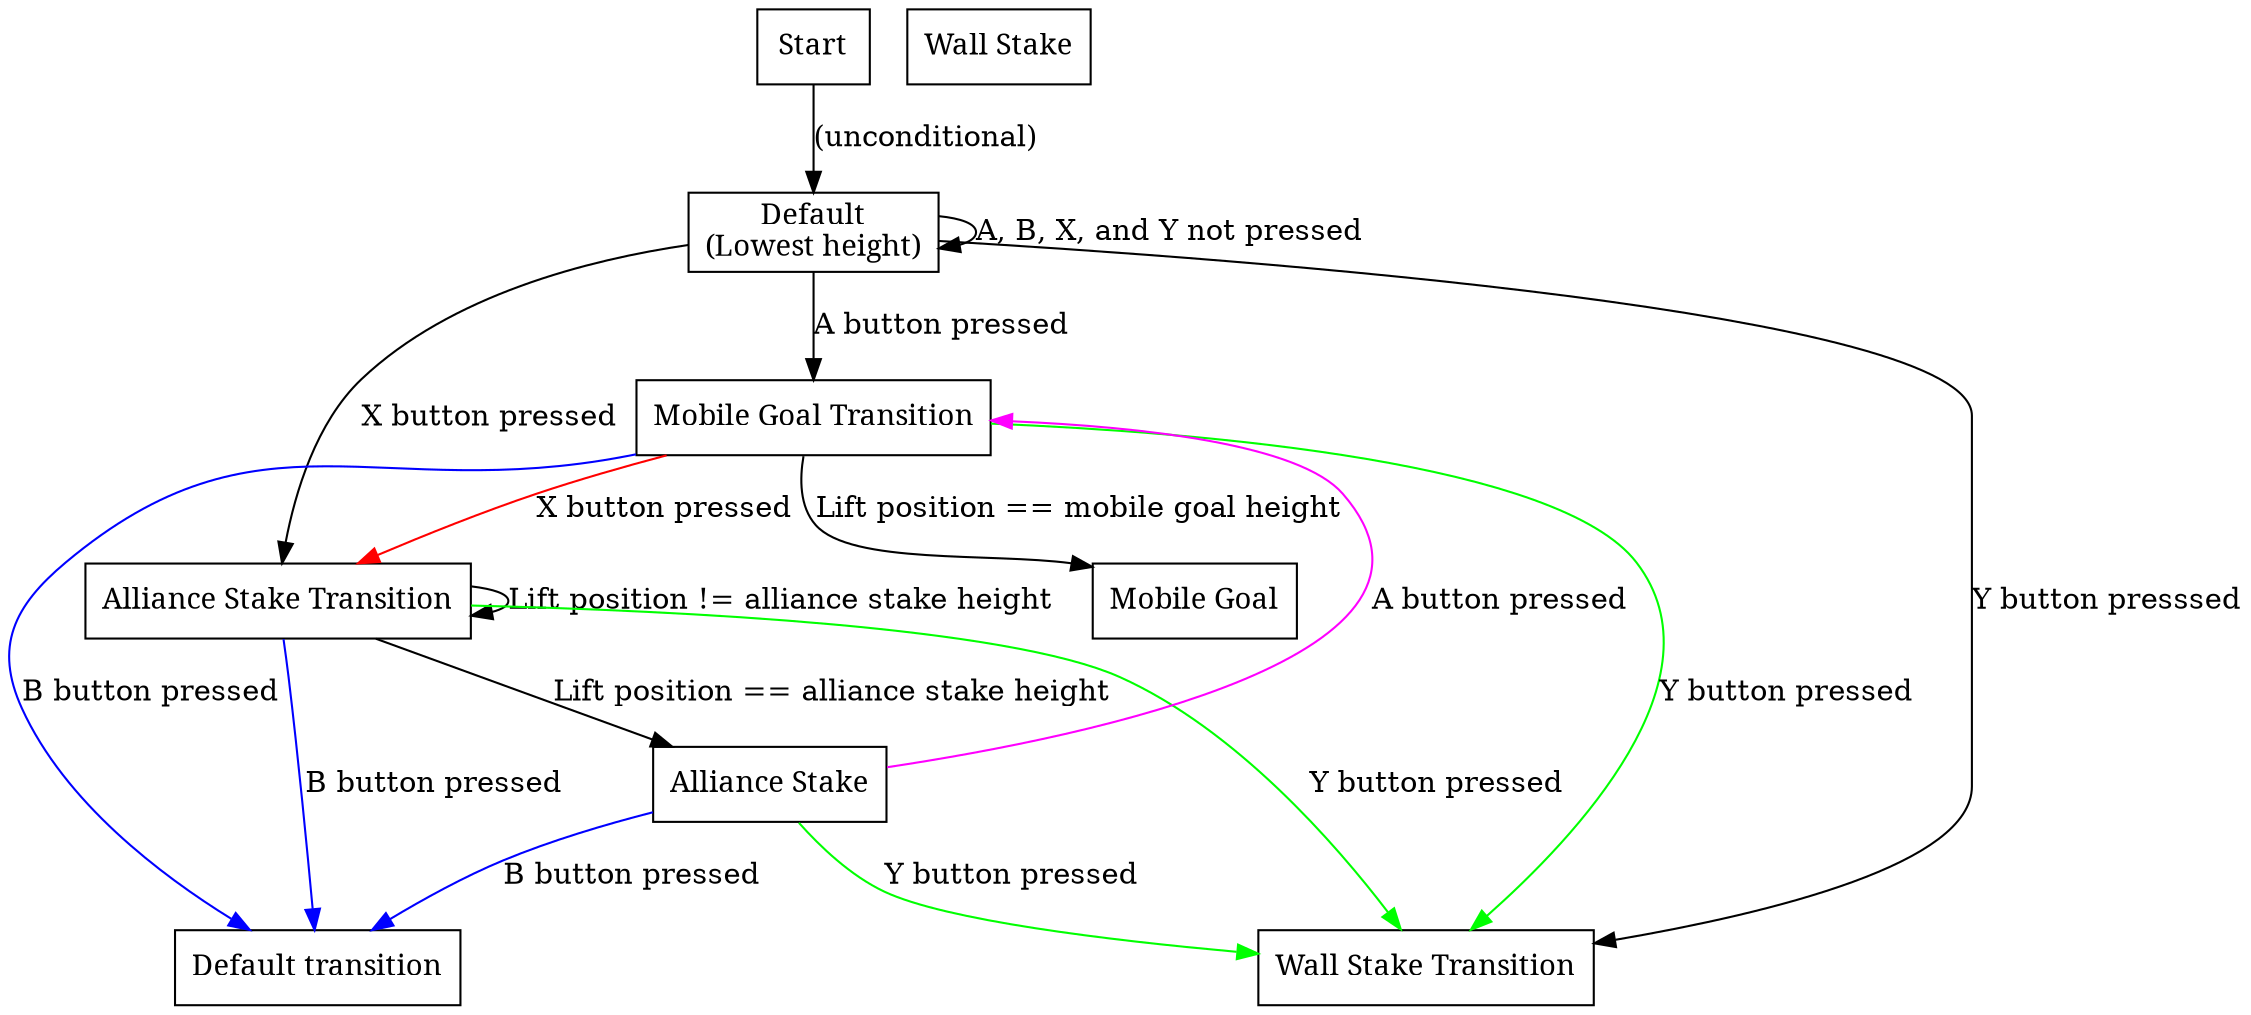 // To convert this to an image, install Graphviz to your $PATH, then run:
//
//   dot -T png -o lift-state-machine.png lift-state-machine.dot
digraph G {

    node [shape=record, fontname="Georgia", style="solid"];

    Start;
    Default [label="Default\n(Lowest height)"];
    DefaultTransition [label="Default transition"];
    MobileGoalTransition [label="Mobile Goal Transition"];
    MobileGoal [label="Mobile Goal"];
    AllianceStakeTransition [label="Alliance Stake Transition"];
    WallStakeTransition [label="Wall Stake Transition"];
    AllianceStake [label="Alliance Stake"];
    WallStake [label="Wall Stake"];

    Start -> Default [label="(unconditional)"];
    Default -> MobileGoalTransition [label="A button pressed"];
    Default -> WallStakeTransition [label="Y button presssed"];
    Default -> AllianceStakeTransition [label="X button pressed"];
    Default -> Default [label="A, B, X, and Y not pressed"];
    
    MobileGoalTransition -> MobileGoal [label="Lift position == mobile goal height"];
    MobileGoalTransition -> AllianceStakeTransition [label="X button pressed", color="red"];
    MobileGoalTransition -> WallStakeTransition [label="Y button pressed", color="lime"];
    MobileGoalTransition -> DefaultTransition [label="B button pressed", color="blue"];

    AllianceStakeTransition -> DefaultTransition [label="B button pressed", color="blue"];
    AllianceStakeTransition -> AllianceStake [label="Lift position == alliance stake height"];
    AllianceStakeTransition -> WallStakeTransition [label="Y button pressed", color="lime"];
    AllianceStakeTransition -> AllianceStakeTransition [label="Lift position != alliance stake height"];
    AllianceStake -> DefaultTransition [label="B button pressed", color="blue"];    
    AllianceStake -> MobileGoalTransition [label="A button pressed", color="magenta"];
    AllianceStake -> WallStakeTransition [label="Y button pressed", color="lime"];
}